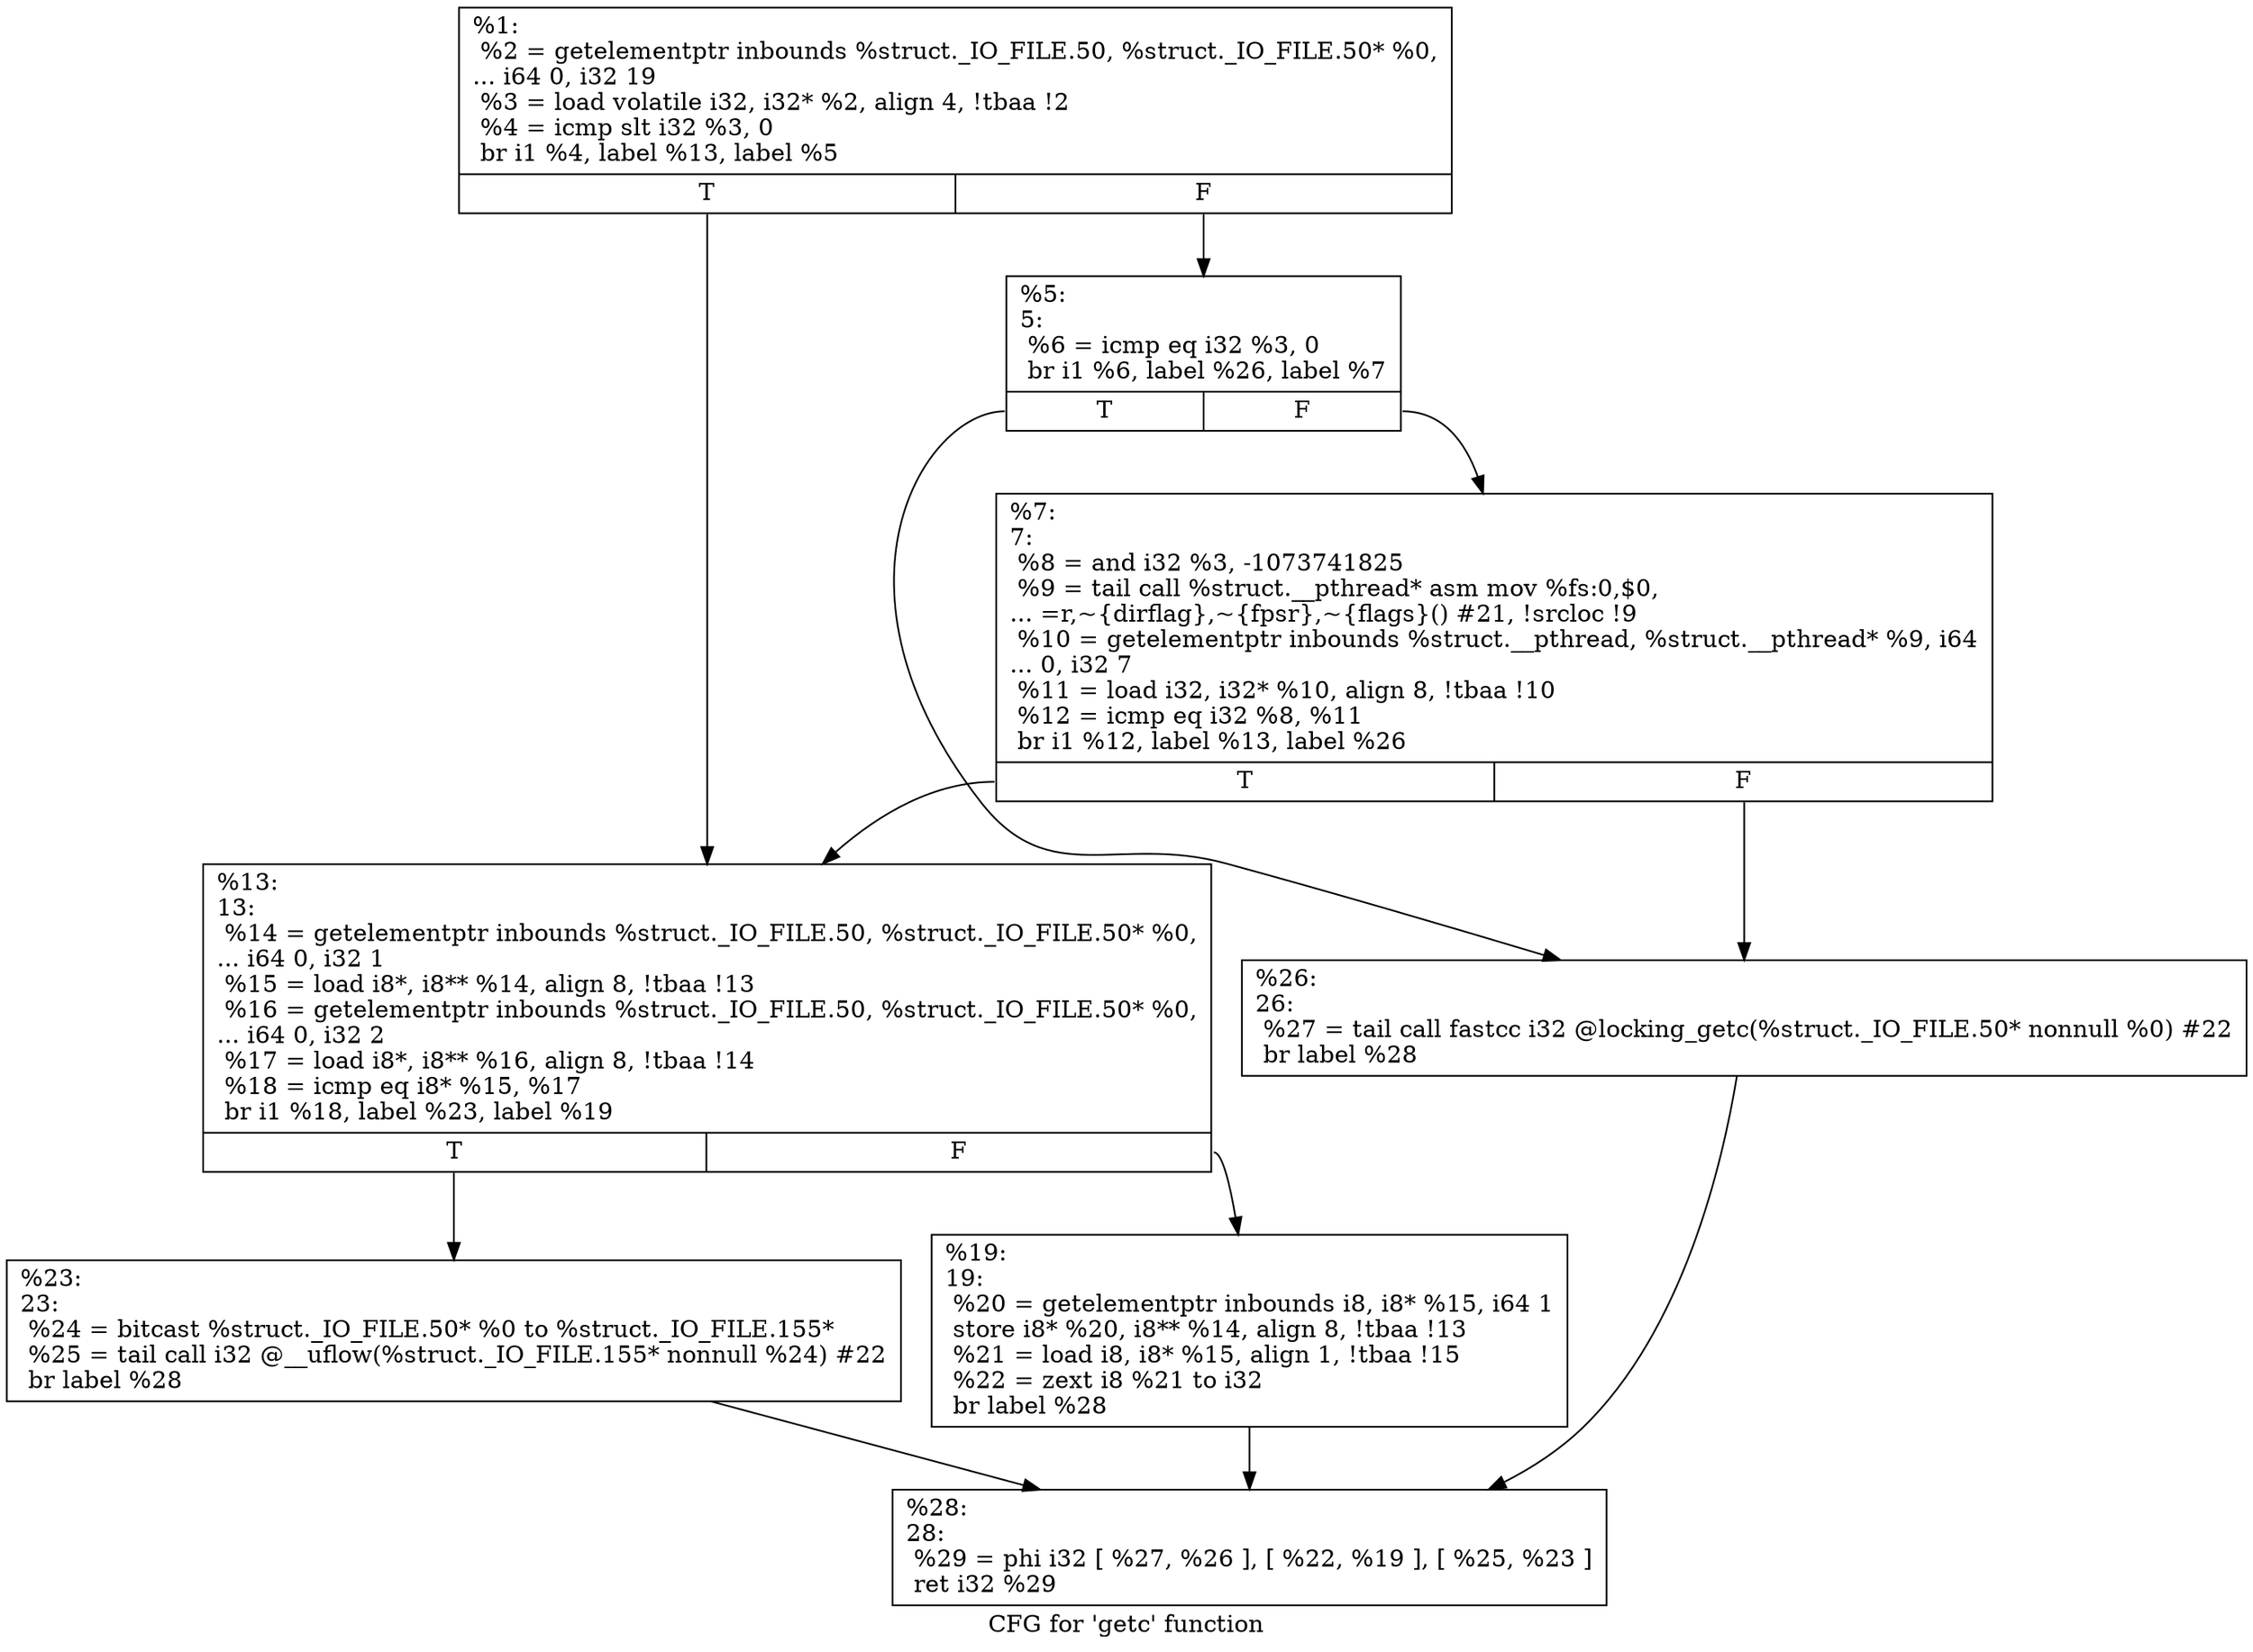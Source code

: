 digraph "CFG for 'getc' function" {
	label="CFG for 'getc' function";

	Node0x284c9c0 [shape=record,label="{%1:\l  %2 = getelementptr inbounds %struct._IO_FILE.50, %struct._IO_FILE.50* %0,\l... i64 0, i32 19\l  %3 = load volatile i32, i32* %2, align 4, !tbaa !2\l  %4 = icmp slt i32 %3, 0\l  br i1 %4, label %13, label %5\l|{<s0>T|<s1>F}}"];
	Node0x284c9c0:s0 -> Node0x284cab0;
	Node0x284c9c0:s1 -> Node0x284ca10;
	Node0x284ca10 [shape=record,label="{%5:\l5:                                                \l  %6 = icmp eq i32 %3, 0\l  br i1 %6, label %26, label %7\l|{<s0>T|<s1>F}}"];
	Node0x284ca10:s0 -> Node0x284cba0;
	Node0x284ca10:s1 -> Node0x284ca60;
	Node0x284ca60 [shape=record,label="{%7:\l7:                                                \l  %8 = and i32 %3, -1073741825\l  %9 = tail call %struct.__pthread* asm mov %fs:0,$0,\l... =r,~\{dirflag\},~\{fpsr\},~\{flags\}() #21, !srcloc !9\l  %10 = getelementptr inbounds %struct.__pthread, %struct.__pthread* %9, i64\l... 0, i32 7\l  %11 = load i32, i32* %10, align 8, !tbaa !10\l  %12 = icmp eq i32 %8, %11\l  br i1 %12, label %13, label %26\l|{<s0>T|<s1>F}}"];
	Node0x284ca60:s0 -> Node0x284cab0;
	Node0x284ca60:s1 -> Node0x284cba0;
	Node0x284cab0 [shape=record,label="{%13:\l13:                                               \l  %14 = getelementptr inbounds %struct._IO_FILE.50, %struct._IO_FILE.50* %0,\l... i64 0, i32 1\l  %15 = load i8*, i8** %14, align 8, !tbaa !13\l  %16 = getelementptr inbounds %struct._IO_FILE.50, %struct._IO_FILE.50* %0,\l... i64 0, i32 2\l  %17 = load i8*, i8** %16, align 8, !tbaa !14\l  %18 = icmp eq i8* %15, %17\l  br i1 %18, label %23, label %19\l|{<s0>T|<s1>F}}"];
	Node0x284cab0:s0 -> Node0x284cb50;
	Node0x284cab0:s1 -> Node0x284cb00;
	Node0x284cb00 [shape=record,label="{%19:\l19:                                               \l  %20 = getelementptr inbounds i8, i8* %15, i64 1\l  store i8* %20, i8** %14, align 8, !tbaa !13\l  %21 = load i8, i8* %15, align 1, !tbaa !15\l  %22 = zext i8 %21 to i32\l  br label %28\l}"];
	Node0x284cb00 -> Node0x284cbf0;
	Node0x284cb50 [shape=record,label="{%23:\l23:                                               \l  %24 = bitcast %struct._IO_FILE.50* %0 to %struct._IO_FILE.155*\l  %25 = tail call i32 @__uflow(%struct._IO_FILE.155* nonnull %24) #22\l  br label %28\l}"];
	Node0x284cb50 -> Node0x284cbf0;
	Node0x284cba0 [shape=record,label="{%26:\l26:                                               \l  %27 = tail call fastcc i32 @locking_getc(%struct._IO_FILE.50* nonnull %0) #22\l  br label %28\l}"];
	Node0x284cba0 -> Node0x284cbf0;
	Node0x284cbf0 [shape=record,label="{%28:\l28:                                               \l  %29 = phi i32 [ %27, %26 ], [ %22, %19 ], [ %25, %23 ]\l  ret i32 %29\l}"];
}

